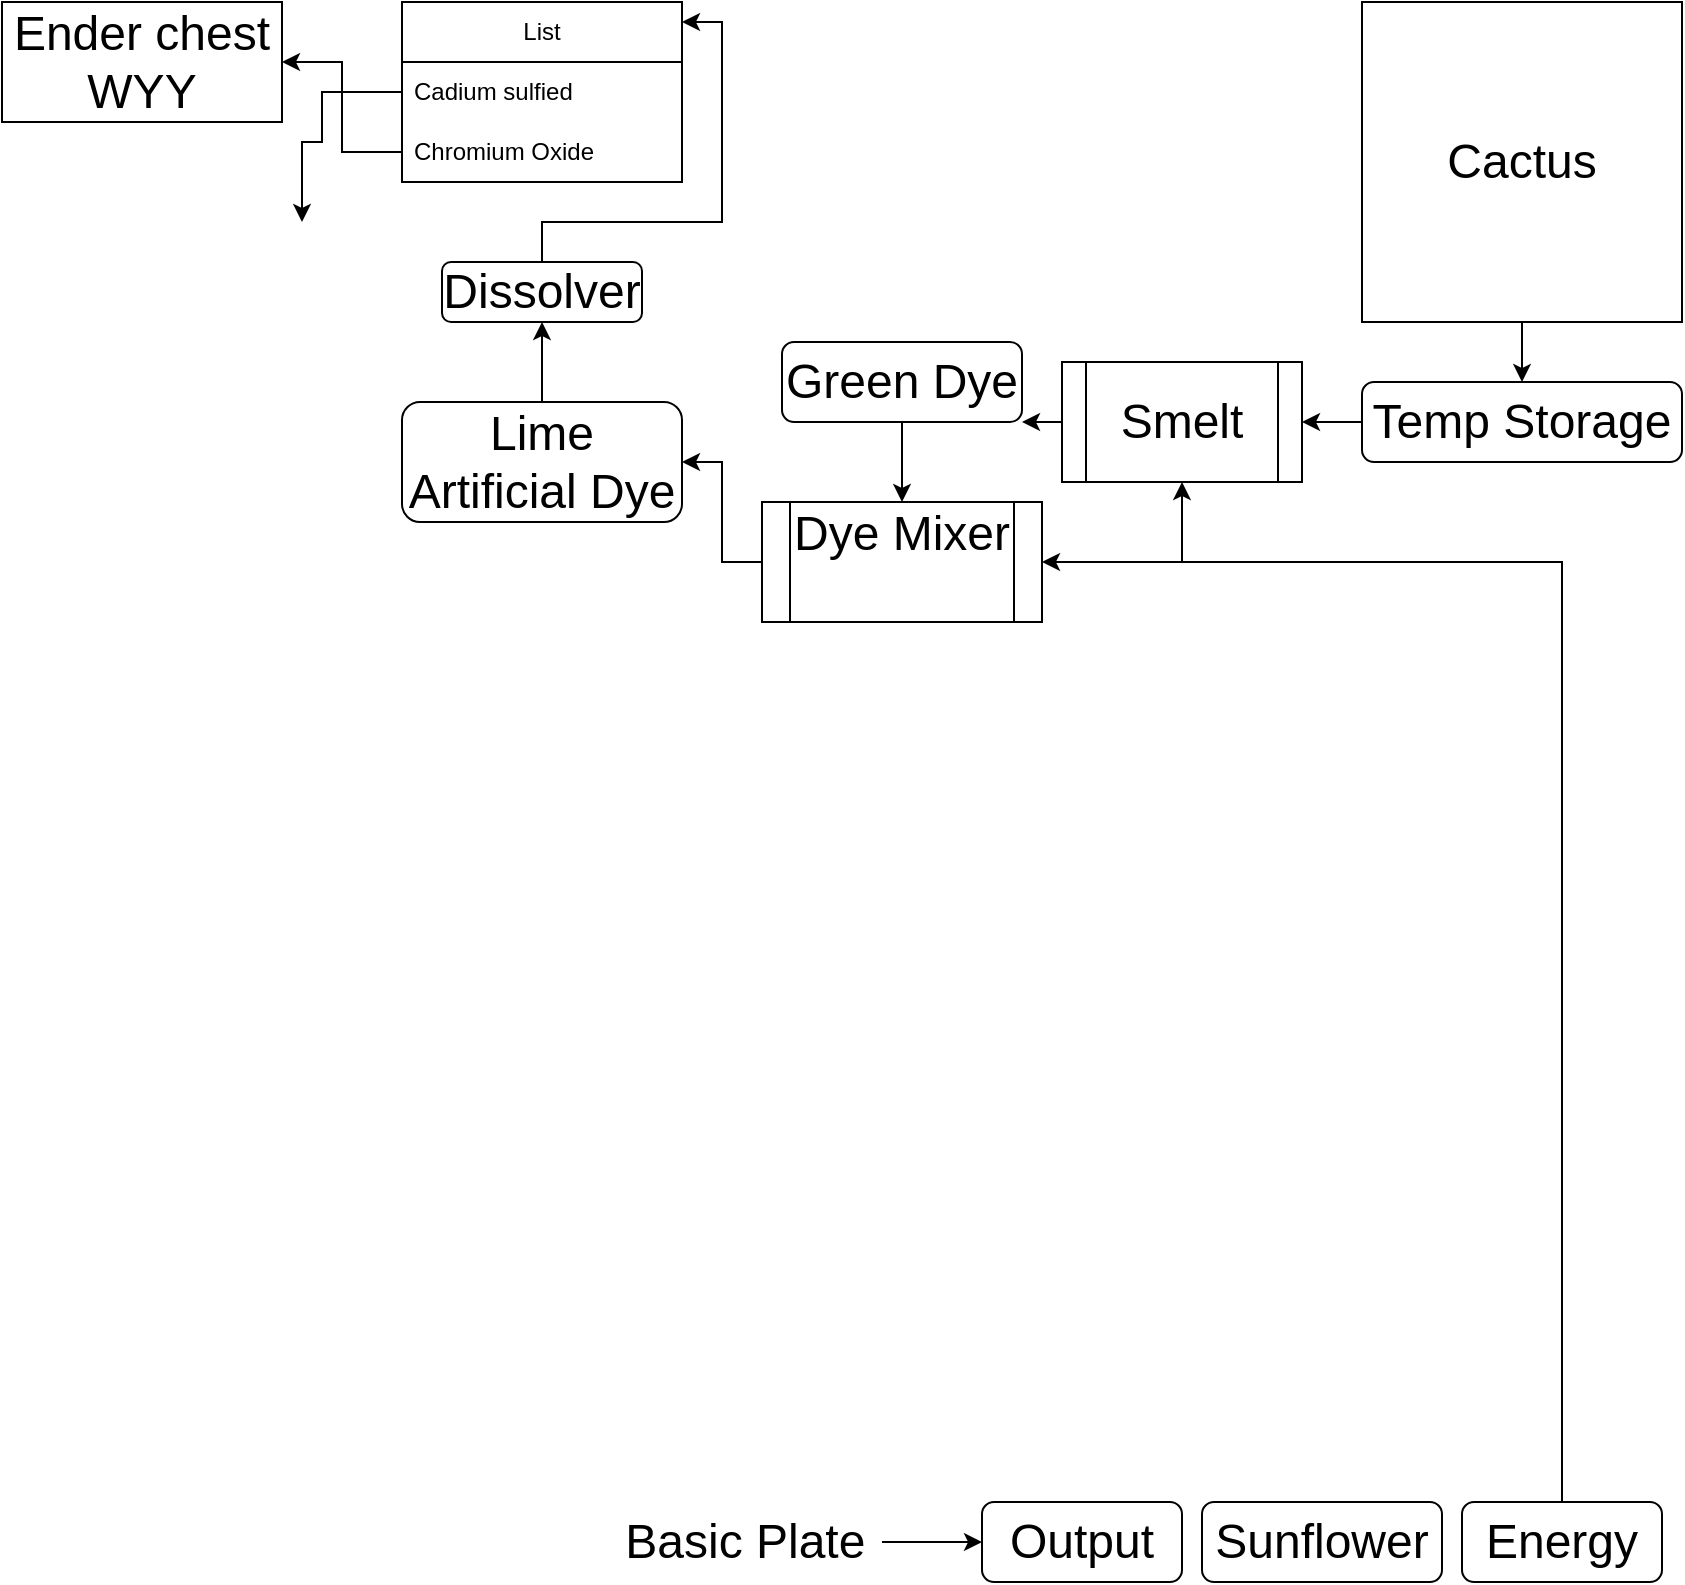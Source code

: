 <mxfile version="22.0.0" type="github">
  <diagram name="Page-1" id="ad2ugWRQlucctlsAGpi_">
    <mxGraphModel dx="246" dy="454" grid="1" gridSize="10" guides="1" tooltips="1" connect="1" arrows="1" fold="1" page="1" pageScale="1" pageWidth="840" pageHeight="800" math="0" shadow="0">
      <root>
        <mxCell id="0" />
        <mxCell id="1" parent="0" />
        <mxCell id="_jDwr9AOZ_unEEgHD4BI-53" style="edgeStyle=orthogonalEdgeStyle;rounded=0;orthogonalLoop=1;jettySize=auto;html=1;entryX=1;entryY=0.5;entryDx=0;entryDy=0;" edge="1" parent="1" source="_jDwr9AOZ_unEEgHD4BI-2" target="_jDwr9AOZ_unEEgHD4BI-31">
          <mxGeometry relative="1" as="geometry">
            <mxPoint x="640" y="300" as="targetPoint" />
            <Array as="points">
              <mxPoint x="780" y="280" />
            </Array>
          </mxGeometry>
        </mxCell>
        <mxCell id="_jDwr9AOZ_unEEgHD4BI-54" style="edgeStyle=orthogonalEdgeStyle;rounded=0;orthogonalLoop=1;jettySize=auto;html=1;entryX=0.5;entryY=1;entryDx=0;entryDy=0;" edge="1" parent="1" source="_jDwr9AOZ_unEEgHD4BI-2" target="_jDwr9AOZ_unEEgHD4BI-24">
          <mxGeometry relative="1" as="geometry">
            <mxPoint x="580" y="260" as="targetPoint" />
            <Array as="points">
              <mxPoint x="780" y="280" />
              <mxPoint x="590" y="280" />
            </Array>
          </mxGeometry>
        </mxCell>
        <mxCell id="_jDwr9AOZ_unEEgHD4BI-2" value="&lt;font style=&quot;font-size: 24px;&quot;&gt;Energy&lt;/font&gt;" style="rounded=1;whiteSpace=wrap;html=1;strokeWidth=1;" vertex="1" parent="1">
          <mxGeometry x="730" y="750" width="100" height="40" as="geometry" />
        </mxCell>
        <mxCell id="_jDwr9AOZ_unEEgHD4BI-3" value="&lt;font style=&quot;font-size: 24px;&quot;&gt;Sunflower&lt;br&gt;&lt;/font&gt;" style="rounded=1;whiteSpace=wrap;html=1;strokeWidth=1;" vertex="1" parent="1">
          <mxGeometry x="600" y="750" width="120" height="40" as="geometry" />
        </mxCell>
        <mxCell id="_jDwr9AOZ_unEEgHD4BI-5" value="&lt;span style=&quot;font-size: 24px;&quot;&gt;Output&lt;/span&gt;" style="rounded=1;whiteSpace=wrap;html=1;strokeWidth=1;" vertex="1" parent="1">
          <mxGeometry x="490" y="750" width="100" height="40" as="geometry" />
        </mxCell>
        <mxCell id="_jDwr9AOZ_unEEgHD4BI-13" style="edgeStyle=orthogonalEdgeStyle;rounded=0;orthogonalLoop=1;jettySize=auto;html=1;entryX=0;entryY=0.5;entryDx=0;entryDy=0;" edge="1" parent="1" source="_jDwr9AOZ_unEEgHD4BI-6" target="_jDwr9AOZ_unEEgHD4BI-5">
          <mxGeometry relative="1" as="geometry" />
        </mxCell>
        <mxCell id="_jDwr9AOZ_unEEgHD4BI-6" value="&lt;font style=&quot;font-size: 24px;&quot;&gt;Basic Plate&amp;nbsp;&lt;/font&gt;" style="text;html=1;strokeColor=none;fillColor=none;align=center;verticalAlign=middle;whiteSpace=wrap;rounded=0;" vertex="1" parent="1">
          <mxGeometry x="310" y="752.5" width="130" height="35" as="geometry" />
        </mxCell>
        <mxCell id="_jDwr9AOZ_unEEgHD4BI-50" style="edgeStyle=orthogonalEdgeStyle;rounded=0;orthogonalLoop=1;jettySize=auto;html=1;entryX=1;entryY=1;entryDx=0;entryDy=0;" edge="1" parent="1" source="_jDwr9AOZ_unEEgHD4BI-24" target="_jDwr9AOZ_unEEgHD4BI-26">
          <mxGeometry relative="1" as="geometry" />
        </mxCell>
        <mxCell id="_jDwr9AOZ_unEEgHD4BI-24" value="&lt;font style=&quot;font-size: 24px;&quot;&gt;Smelt&lt;/font&gt;" style="shape=process;whiteSpace=wrap;html=1;backgroundOutline=1;" vertex="1" parent="1">
          <mxGeometry x="530" y="180" width="120" height="60" as="geometry" />
        </mxCell>
        <mxCell id="_jDwr9AOZ_unEEgHD4BI-51" style="edgeStyle=orthogonalEdgeStyle;rounded=0;orthogonalLoop=1;jettySize=auto;html=1;entryX=0.5;entryY=0;entryDx=0;entryDy=0;" edge="1" parent="1" source="_jDwr9AOZ_unEEgHD4BI-26" target="_jDwr9AOZ_unEEgHD4BI-31">
          <mxGeometry relative="1" as="geometry" />
        </mxCell>
        <mxCell id="_jDwr9AOZ_unEEgHD4BI-26" value="&lt;font style=&quot;font-size: 24px;&quot;&gt;Green Dye&lt;/font&gt;" style="rounded=1;whiteSpace=wrap;html=1;" vertex="1" parent="1">
          <mxGeometry x="390" y="170" width="120" height="40" as="geometry" />
        </mxCell>
        <mxCell id="_jDwr9AOZ_unEEgHD4BI-55" style="edgeStyle=orthogonalEdgeStyle;rounded=0;orthogonalLoop=1;jettySize=auto;html=1;entryX=1;entryY=0.5;entryDx=0;entryDy=0;" edge="1" parent="1" source="_jDwr9AOZ_unEEgHD4BI-31" target="_jDwr9AOZ_unEEgHD4BI-34">
          <mxGeometry relative="1" as="geometry" />
        </mxCell>
        <mxCell id="_jDwr9AOZ_unEEgHD4BI-31" value="&lt;span style=&quot;font-size: 24px;&quot;&gt;Dye Mixer&lt;br&gt;&lt;br&gt;&lt;/span&gt;" style="shape=process;whiteSpace=wrap;html=1;backgroundOutline=1;" vertex="1" parent="1">
          <mxGeometry x="380" y="250" width="140" height="60" as="geometry" />
        </mxCell>
        <mxCell id="_jDwr9AOZ_unEEgHD4BI-83" style="edgeStyle=orthogonalEdgeStyle;rounded=0;orthogonalLoop=1;jettySize=auto;html=1;entryX=0.5;entryY=1;entryDx=0;entryDy=0;" edge="1" parent="1" source="_jDwr9AOZ_unEEgHD4BI-34" target="_jDwr9AOZ_unEEgHD4BI-56">
          <mxGeometry relative="1" as="geometry" />
        </mxCell>
        <mxCell id="_jDwr9AOZ_unEEgHD4BI-34" value="&lt;font style=&quot;font-size: 24px;&quot;&gt;Lime Artificial Dye&lt;/font&gt;" style="rounded=1;whiteSpace=wrap;html=1;" vertex="1" parent="1">
          <mxGeometry x="200" y="200" width="140" height="60" as="geometry" />
        </mxCell>
        <mxCell id="_jDwr9AOZ_unEEgHD4BI-44" style="edgeStyle=orthogonalEdgeStyle;rounded=0;orthogonalLoop=1;jettySize=auto;html=1;entryX=0.5;entryY=0;entryDx=0;entryDy=0;" edge="1" parent="1" source="_jDwr9AOZ_unEEgHD4BI-41" target="_jDwr9AOZ_unEEgHD4BI-43">
          <mxGeometry relative="1" as="geometry" />
        </mxCell>
        <mxCell id="_jDwr9AOZ_unEEgHD4BI-41" value="&lt;font style=&quot;font-size: 24px;&quot;&gt;Cactus&lt;/font&gt;" style="whiteSpace=wrap;html=1;aspect=fixed;" vertex="1" parent="1">
          <mxGeometry x="680" width="160" height="160" as="geometry" />
        </mxCell>
        <mxCell id="_jDwr9AOZ_unEEgHD4BI-49" style="edgeStyle=orthogonalEdgeStyle;rounded=0;orthogonalLoop=1;jettySize=auto;html=1;entryX=1;entryY=0.5;entryDx=0;entryDy=0;" edge="1" parent="1" source="_jDwr9AOZ_unEEgHD4BI-43" target="_jDwr9AOZ_unEEgHD4BI-24">
          <mxGeometry relative="1" as="geometry" />
        </mxCell>
        <mxCell id="_jDwr9AOZ_unEEgHD4BI-43" value="&lt;font style=&quot;font-size: 24px;&quot;&gt;Temp Storage&lt;/font&gt;" style="rounded=1;whiteSpace=wrap;html=1;" vertex="1" parent="1">
          <mxGeometry x="680" y="190" width="160" height="40" as="geometry" />
        </mxCell>
        <mxCell id="_jDwr9AOZ_unEEgHD4BI-56" value="&lt;font style=&quot;font-size: 24px;&quot;&gt;Dissolver&lt;br&gt;&lt;/font&gt;" style="rounded=1;whiteSpace=wrap;html=1;" vertex="1" parent="1">
          <mxGeometry x="220" y="130" width="100" height="30" as="geometry" />
        </mxCell>
        <mxCell id="_jDwr9AOZ_unEEgHD4BI-67" value="List" style="swimlane;fontStyle=0;childLayout=stackLayout;horizontal=1;startSize=30;horizontalStack=0;resizeParent=1;resizeParentMax=0;resizeLast=0;collapsible=1;marginBottom=0;whiteSpace=wrap;html=1;" vertex="1" parent="1">
          <mxGeometry x="200" width="140" height="90" as="geometry" />
        </mxCell>
        <mxCell id="_jDwr9AOZ_unEEgHD4BI-85" style="edgeStyle=orthogonalEdgeStyle;rounded=0;orthogonalLoop=1;jettySize=auto;html=1;" edge="1" parent="_jDwr9AOZ_unEEgHD4BI-67" source="_jDwr9AOZ_unEEgHD4BI-69">
          <mxGeometry relative="1" as="geometry">
            <mxPoint x="-50" y="110" as="targetPoint" />
            <Array as="points">
              <mxPoint x="-40" y="45" />
              <mxPoint x="-40" y="70" />
              <mxPoint x="-50" y="70" />
            </Array>
          </mxGeometry>
        </mxCell>
        <mxCell id="_jDwr9AOZ_unEEgHD4BI-69" value="Cadium sulfied" style="text;strokeColor=none;fillColor=none;align=left;verticalAlign=middle;spacingLeft=4;spacingRight=4;overflow=hidden;points=[[0,0.5],[1,0.5]];portConstraint=eastwest;rotatable=0;whiteSpace=wrap;html=1;" vertex="1" parent="_jDwr9AOZ_unEEgHD4BI-67">
          <mxGeometry y="30" width="140" height="30" as="geometry" />
        </mxCell>
        <mxCell id="_jDwr9AOZ_unEEgHD4BI-70" value="Chromium Oxide" style="text;strokeColor=none;fillColor=none;align=left;verticalAlign=middle;spacingLeft=4;spacingRight=4;overflow=hidden;points=[[0,0.5],[1,0.5]];portConstraint=eastwest;rotatable=0;whiteSpace=wrap;html=1;" vertex="1" parent="_jDwr9AOZ_unEEgHD4BI-67">
          <mxGeometry y="60" width="140" height="30" as="geometry" />
        </mxCell>
        <mxCell id="_jDwr9AOZ_unEEgHD4BI-79" value="&lt;font style=&quot;font-size: 24px;&quot;&gt;&lt;font style=&quot;font-size: 24px;&quot;&gt;Ender chest&lt;br style=&quot;border-color: var(--border-color);&quot;&gt;&lt;/font&gt;WYY&lt;/font&gt;" style="rounded=0;whiteSpace=wrap;html=1;" vertex="1" parent="1">
          <mxGeometry width="140" height="60" as="geometry" />
        </mxCell>
        <mxCell id="_jDwr9AOZ_unEEgHD4BI-82" style="edgeStyle=orthogonalEdgeStyle;rounded=0;orthogonalLoop=1;jettySize=auto;html=1;entryX=1;entryY=0.111;entryDx=0;entryDy=0;entryPerimeter=0;" edge="1" parent="1" source="_jDwr9AOZ_unEEgHD4BI-56" target="_jDwr9AOZ_unEEgHD4BI-67">
          <mxGeometry relative="1" as="geometry" />
        </mxCell>
        <mxCell id="_jDwr9AOZ_unEEgHD4BI-84" style="edgeStyle=orthogonalEdgeStyle;rounded=0;orthogonalLoop=1;jettySize=auto;html=1;entryX=1;entryY=0.5;entryDx=0;entryDy=0;" edge="1" parent="1" source="_jDwr9AOZ_unEEgHD4BI-70" target="_jDwr9AOZ_unEEgHD4BI-79">
          <mxGeometry relative="1" as="geometry" />
        </mxCell>
      </root>
    </mxGraphModel>
  </diagram>
</mxfile>
